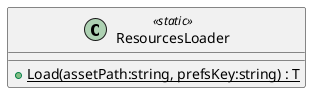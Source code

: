 @startuml
class ResourcesLoader <<static>> {
    + {static} Load(assetPath:string, prefsKey:string) : T
}
@enduml
